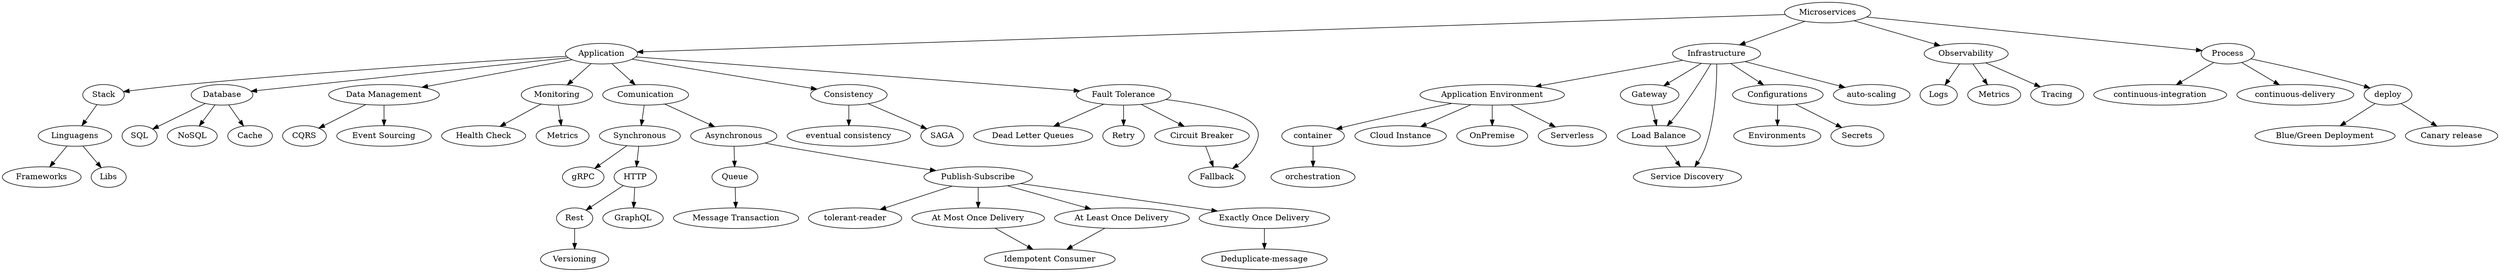 // Microservices Roadmap
digraph {
	microservices [label=Microservices]
	microservices -> application
	microservices -> infrastructure
	microservices -> observability
	microservices -> process
	application [label=Application]
	application -> stack
	application -> db
	application -> "data-management"
	application -> monitoring
	application -> comunication
	application -> consistency
	stack [label=Stack]
	linguagens [label=Linguagens]
	framework [label=Frameworks]
	lib [label=Libs]
	stack -> linguagens
	linguagens -> framework
	linguagens -> lib
	db [label=Database]
	sql [label=SQL]
	nosql [label=NoSQL]
	cache [label=Cache]
	db -> sql
	db -> nosql
	db -> cache
	"data-management" [label="Data Management"]
	cqrs [label=CQRS]
	"event-sourcing" [label="Event Sourcing"]
	"data-management" -> cqrs
	"data-management" -> "event-sourcing"
	monitoring [label=Monitoring]
	"health-check" [label="Health Check"]
	"app-metrics" [label=Metrics]
	monitoring -> "health-check"
	monitoring -> "app-metrics"
	comunication [label=Comunication]
	synchronous [label=Synchronous]
	asynchronous [label=Asynchronous]
	comunication -> synchronous
	comunication -> asynchronous
	grpc [label=gRPC]
	http [label=HTTP]
	synchronous -> http
	synchronous -> grpc
	rest [label=Rest]
	graphql [label=GraphQL]
	http -> rest
	http -> graphql
	versioning [label=Versioning]
	rest -> versioning
	queue [label=Queue]
	"pub-sub" [label="Publish-Subscribe"]
	asynchronous -> queue
	asynchronous -> "pub-sub"
	"queue-transaction" [label="Message Transaction"]
	queue -> "queue-transaction"
	"tolerant-reader" [label="tolerant-reader"]
	"at-most-once-delivery" [label="At Most Once Delivery"]
	"at-least-once-delivery" [label="At Least Once Delivery"]
	"exactly-once-delivery" [label="Exactly Once Delivery"]
	"pub-sub" -> "at-most-once-delivery"
	"pub-sub" -> "at-least-once-delivery"
	"pub-sub" -> "exactly-once-delivery"
	"pub-sub" -> "tolerant-reader"
	deduplicate [label="Deduplicate-message"]
	idempotent [label="Idempotent Consumer"]
	"at-most-once-delivery" -> idempotent
	"at-least-once-delivery" -> idempotent
	"exactly-once-delivery" -> deduplicate
	application -> "fault-tolerance"
	"fault-tolerance" [label="Fault Tolerance"]
	dlq [label="Dead Letter Queues"]
	retry [label=Retry]
	"app-circuit-breaker" [label="Circuit Breaker"]
	fallback [label=Fallback]
	consistency [label=Consistency]
	"eventual-consistency" [label="eventual consistency"]
	saga [label=SAGA]
	consistency -> "eventual-consistency"
	consistency -> saga
	"fault-tolerance" -> dlq
	"fault-tolerance" -> retry
	"fault-tolerance" -> "app-circuit-breaker"
	"fault-tolerance" -> fallback
	"app-circuit-breaker" -> fallback
	infrastructure [label=Infrastructure]
	"application-environment" [label="Application Environment"]
	gateway [label=Gateway]
	"load-balance" [label="Load Balance"]
	"service-discovery" [label="Service Discovery"]
	configuration [label=Configurations]
	infrastructure -> "application-environment"
	infrastructure -> gateway
	infrastructure -> "load-balance"
	infrastructure -> "service-discovery"
	infrastructure -> configuration
	infrastructure -> "auto-scaling"
	gateway -> "load-balance"
	"load-balance" -> "service-discovery"
	container [label=container]
	"cloud-instance" [label="Cloud Instance"]
	"on-premise" [label=OnPremise]
	serveless [label=Serverless]
	"application-environment" -> container
	"application-environment" -> "cloud-instance"
	"application-environment" -> "on-premise"
	"application-environment" -> serveless
	container -> orchestration
	environment [label=Environments]
	secrets [label=Secrets]
	configuration -> environment
	configuration -> secrets
	observability [label=Observability]
	observability -> log
	observability -> metrics
	observability -> tracing
	log [label=Logs]
	metrics [label=Metrics]
	tracing [label=Tracing]
	process [label=Process]
	process -> "continuous-integration"
	process -> "continuous-delivery"
	process -> deploy
	deploy [label=deploy]
	"blue-green-deployment" [label="Blue/Green Deployment"]
	"canary-release" [label="Canary release"]
	deploy -> "blue-green-deployment"
	deploy -> "canary-release"
}
